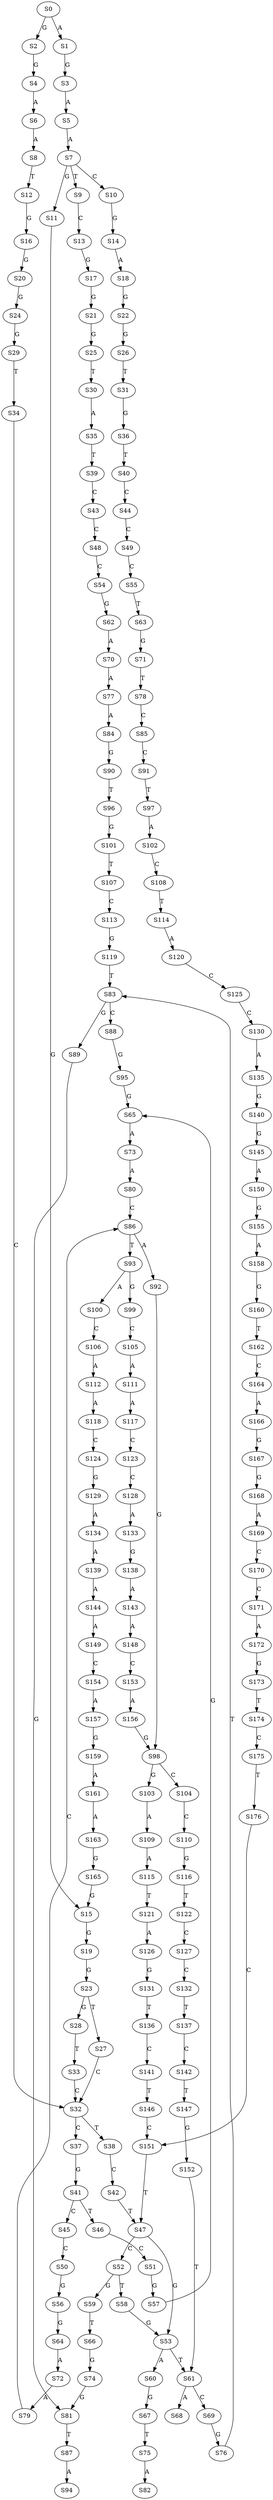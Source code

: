 strict digraph  {
	S0 -> S1 [ label = A ];
	S0 -> S2 [ label = G ];
	S1 -> S3 [ label = G ];
	S2 -> S4 [ label = G ];
	S3 -> S5 [ label = A ];
	S4 -> S6 [ label = A ];
	S5 -> S7 [ label = A ];
	S6 -> S8 [ label = A ];
	S7 -> S9 [ label = T ];
	S7 -> S10 [ label = C ];
	S7 -> S11 [ label = G ];
	S8 -> S12 [ label = T ];
	S9 -> S13 [ label = C ];
	S10 -> S14 [ label = G ];
	S11 -> S15 [ label = G ];
	S12 -> S16 [ label = G ];
	S13 -> S17 [ label = G ];
	S14 -> S18 [ label = A ];
	S15 -> S19 [ label = G ];
	S16 -> S20 [ label = G ];
	S17 -> S21 [ label = G ];
	S18 -> S22 [ label = G ];
	S19 -> S23 [ label = G ];
	S20 -> S24 [ label = G ];
	S21 -> S25 [ label = G ];
	S22 -> S26 [ label = G ];
	S23 -> S27 [ label = T ];
	S23 -> S28 [ label = G ];
	S24 -> S29 [ label = G ];
	S25 -> S30 [ label = T ];
	S26 -> S31 [ label = T ];
	S27 -> S32 [ label = C ];
	S28 -> S33 [ label = T ];
	S29 -> S34 [ label = T ];
	S30 -> S35 [ label = A ];
	S31 -> S36 [ label = G ];
	S32 -> S37 [ label = C ];
	S32 -> S38 [ label = T ];
	S33 -> S32 [ label = C ];
	S34 -> S32 [ label = C ];
	S35 -> S39 [ label = T ];
	S36 -> S40 [ label = T ];
	S37 -> S41 [ label = G ];
	S38 -> S42 [ label = C ];
	S39 -> S43 [ label = C ];
	S40 -> S44 [ label = C ];
	S41 -> S45 [ label = C ];
	S41 -> S46 [ label = T ];
	S42 -> S47 [ label = T ];
	S43 -> S48 [ label = C ];
	S44 -> S49 [ label = C ];
	S45 -> S50 [ label = C ];
	S46 -> S51 [ label = C ];
	S47 -> S52 [ label = C ];
	S47 -> S53 [ label = G ];
	S48 -> S54 [ label = C ];
	S49 -> S55 [ label = C ];
	S50 -> S56 [ label = G ];
	S51 -> S57 [ label = G ];
	S52 -> S58 [ label = T ];
	S52 -> S59 [ label = G ];
	S53 -> S60 [ label = A ];
	S53 -> S61 [ label = T ];
	S54 -> S62 [ label = G ];
	S55 -> S63 [ label = T ];
	S56 -> S64 [ label = G ];
	S57 -> S65 [ label = G ];
	S58 -> S53 [ label = G ];
	S59 -> S66 [ label = T ];
	S60 -> S67 [ label = G ];
	S61 -> S68 [ label = A ];
	S61 -> S69 [ label = C ];
	S62 -> S70 [ label = A ];
	S63 -> S71 [ label = G ];
	S64 -> S72 [ label = A ];
	S65 -> S73 [ label = A ];
	S66 -> S74 [ label = G ];
	S67 -> S75 [ label = T ];
	S69 -> S76 [ label = G ];
	S70 -> S77 [ label = A ];
	S71 -> S78 [ label = T ];
	S72 -> S79 [ label = A ];
	S73 -> S80 [ label = A ];
	S74 -> S81 [ label = G ];
	S75 -> S82 [ label = A ];
	S76 -> S83 [ label = T ];
	S77 -> S84 [ label = A ];
	S78 -> S85 [ label = C ];
	S79 -> S86 [ label = C ];
	S80 -> S86 [ label = C ];
	S81 -> S87 [ label = T ];
	S83 -> S88 [ label = C ];
	S83 -> S89 [ label = G ];
	S84 -> S90 [ label = G ];
	S85 -> S91 [ label = C ];
	S86 -> S92 [ label = A ];
	S86 -> S93 [ label = T ];
	S87 -> S94 [ label = A ];
	S88 -> S95 [ label = G ];
	S89 -> S81 [ label = G ];
	S90 -> S96 [ label = T ];
	S91 -> S97 [ label = T ];
	S92 -> S98 [ label = G ];
	S93 -> S99 [ label = G ];
	S93 -> S100 [ label = A ];
	S95 -> S65 [ label = G ];
	S96 -> S101 [ label = G ];
	S97 -> S102 [ label = A ];
	S98 -> S103 [ label = G ];
	S98 -> S104 [ label = C ];
	S99 -> S105 [ label = C ];
	S100 -> S106 [ label = C ];
	S101 -> S107 [ label = T ];
	S102 -> S108 [ label = C ];
	S103 -> S109 [ label = A ];
	S104 -> S110 [ label = C ];
	S105 -> S111 [ label = A ];
	S106 -> S112 [ label = A ];
	S107 -> S113 [ label = C ];
	S108 -> S114 [ label = T ];
	S109 -> S115 [ label = A ];
	S110 -> S116 [ label = G ];
	S111 -> S117 [ label = A ];
	S112 -> S118 [ label = A ];
	S113 -> S119 [ label = G ];
	S114 -> S120 [ label = A ];
	S115 -> S121 [ label = T ];
	S116 -> S122 [ label = T ];
	S117 -> S123 [ label = C ];
	S118 -> S124 [ label = C ];
	S119 -> S83 [ label = T ];
	S120 -> S125 [ label = C ];
	S121 -> S126 [ label = A ];
	S122 -> S127 [ label = C ];
	S123 -> S128 [ label = C ];
	S124 -> S129 [ label = G ];
	S125 -> S130 [ label = C ];
	S126 -> S131 [ label = G ];
	S127 -> S132 [ label = C ];
	S128 -> S133 [ label = A ];
	S129 -> S134 [ label = A ];
	S130 -> S135 [ label = A ];
	S131 -> S136 [ label = T ];
	S132 -> S137 [ label = T ];
	S133 -> S138 [ label = G ];
	S134 -> S139 [ label = A ];
	S135 -> S140 [ label = G ];
	S136 -> S141 [ label = C ];
	S137 -> S142 [ label = C ];
	S138 -> S143 [ label = A ];
	S139 -> S144 [ label = A ];
	S140 -> S145 [ label = G ];
	S141 -> S146 [ label = T ];
	S142 -> S147 [ label = T ];
	S143 -> S148 [ label = A ];
	S144 -> S149 [ label = A ];
	S145 -> S150 [ label = A ];
	S146 -> S151 [ label = C ];
	S147 -> S152 [ label = G ];
	S148 -> S153 [ label = C ];
	S149 -> S154 [ label = C ];
	S150 -> S155 [ label = G ];
	S151 -> S47 [ label = T ];
	S152 -> S61 [ label = T ];
	S153 -> S156 [ label = A ];
	S154 -> S157 [ label = A ];
	S155 -> S158 [ label = A ];
	S156 -> S98 [ label = G ];
	S157 -> S159 [ label = G ];
	S158 -> S160 [ label = G ];
	S159 -> S161 [ label = A ];
	S160 -> S162 [ label = T ];
	S161 -> S163 [ label = A ];
	S162 -> S164 [ label = C ];
	S163 -> S165 [ label = G ];
	S164 -> S166 [ label = A ];
	S165 -> S15 [ label = G ];
	S166 -> S167 [ label = G ];
	S167 -> S168 [ label = G ];
	S168 -> S169 [ label = A ];
	S169 -> S170 [ label = C ];
	S170 -> S171 [ label = C ];
	S171 -> S172 [ label = A ];
	S172 -> S173 [ label = G ];
	S173 -> S174 [ label = T ];
	S174 -> S175 [ label = C ];
	S175 -> S176 [ label = T ];
	S176 -> S151 [ label = C ];
}
